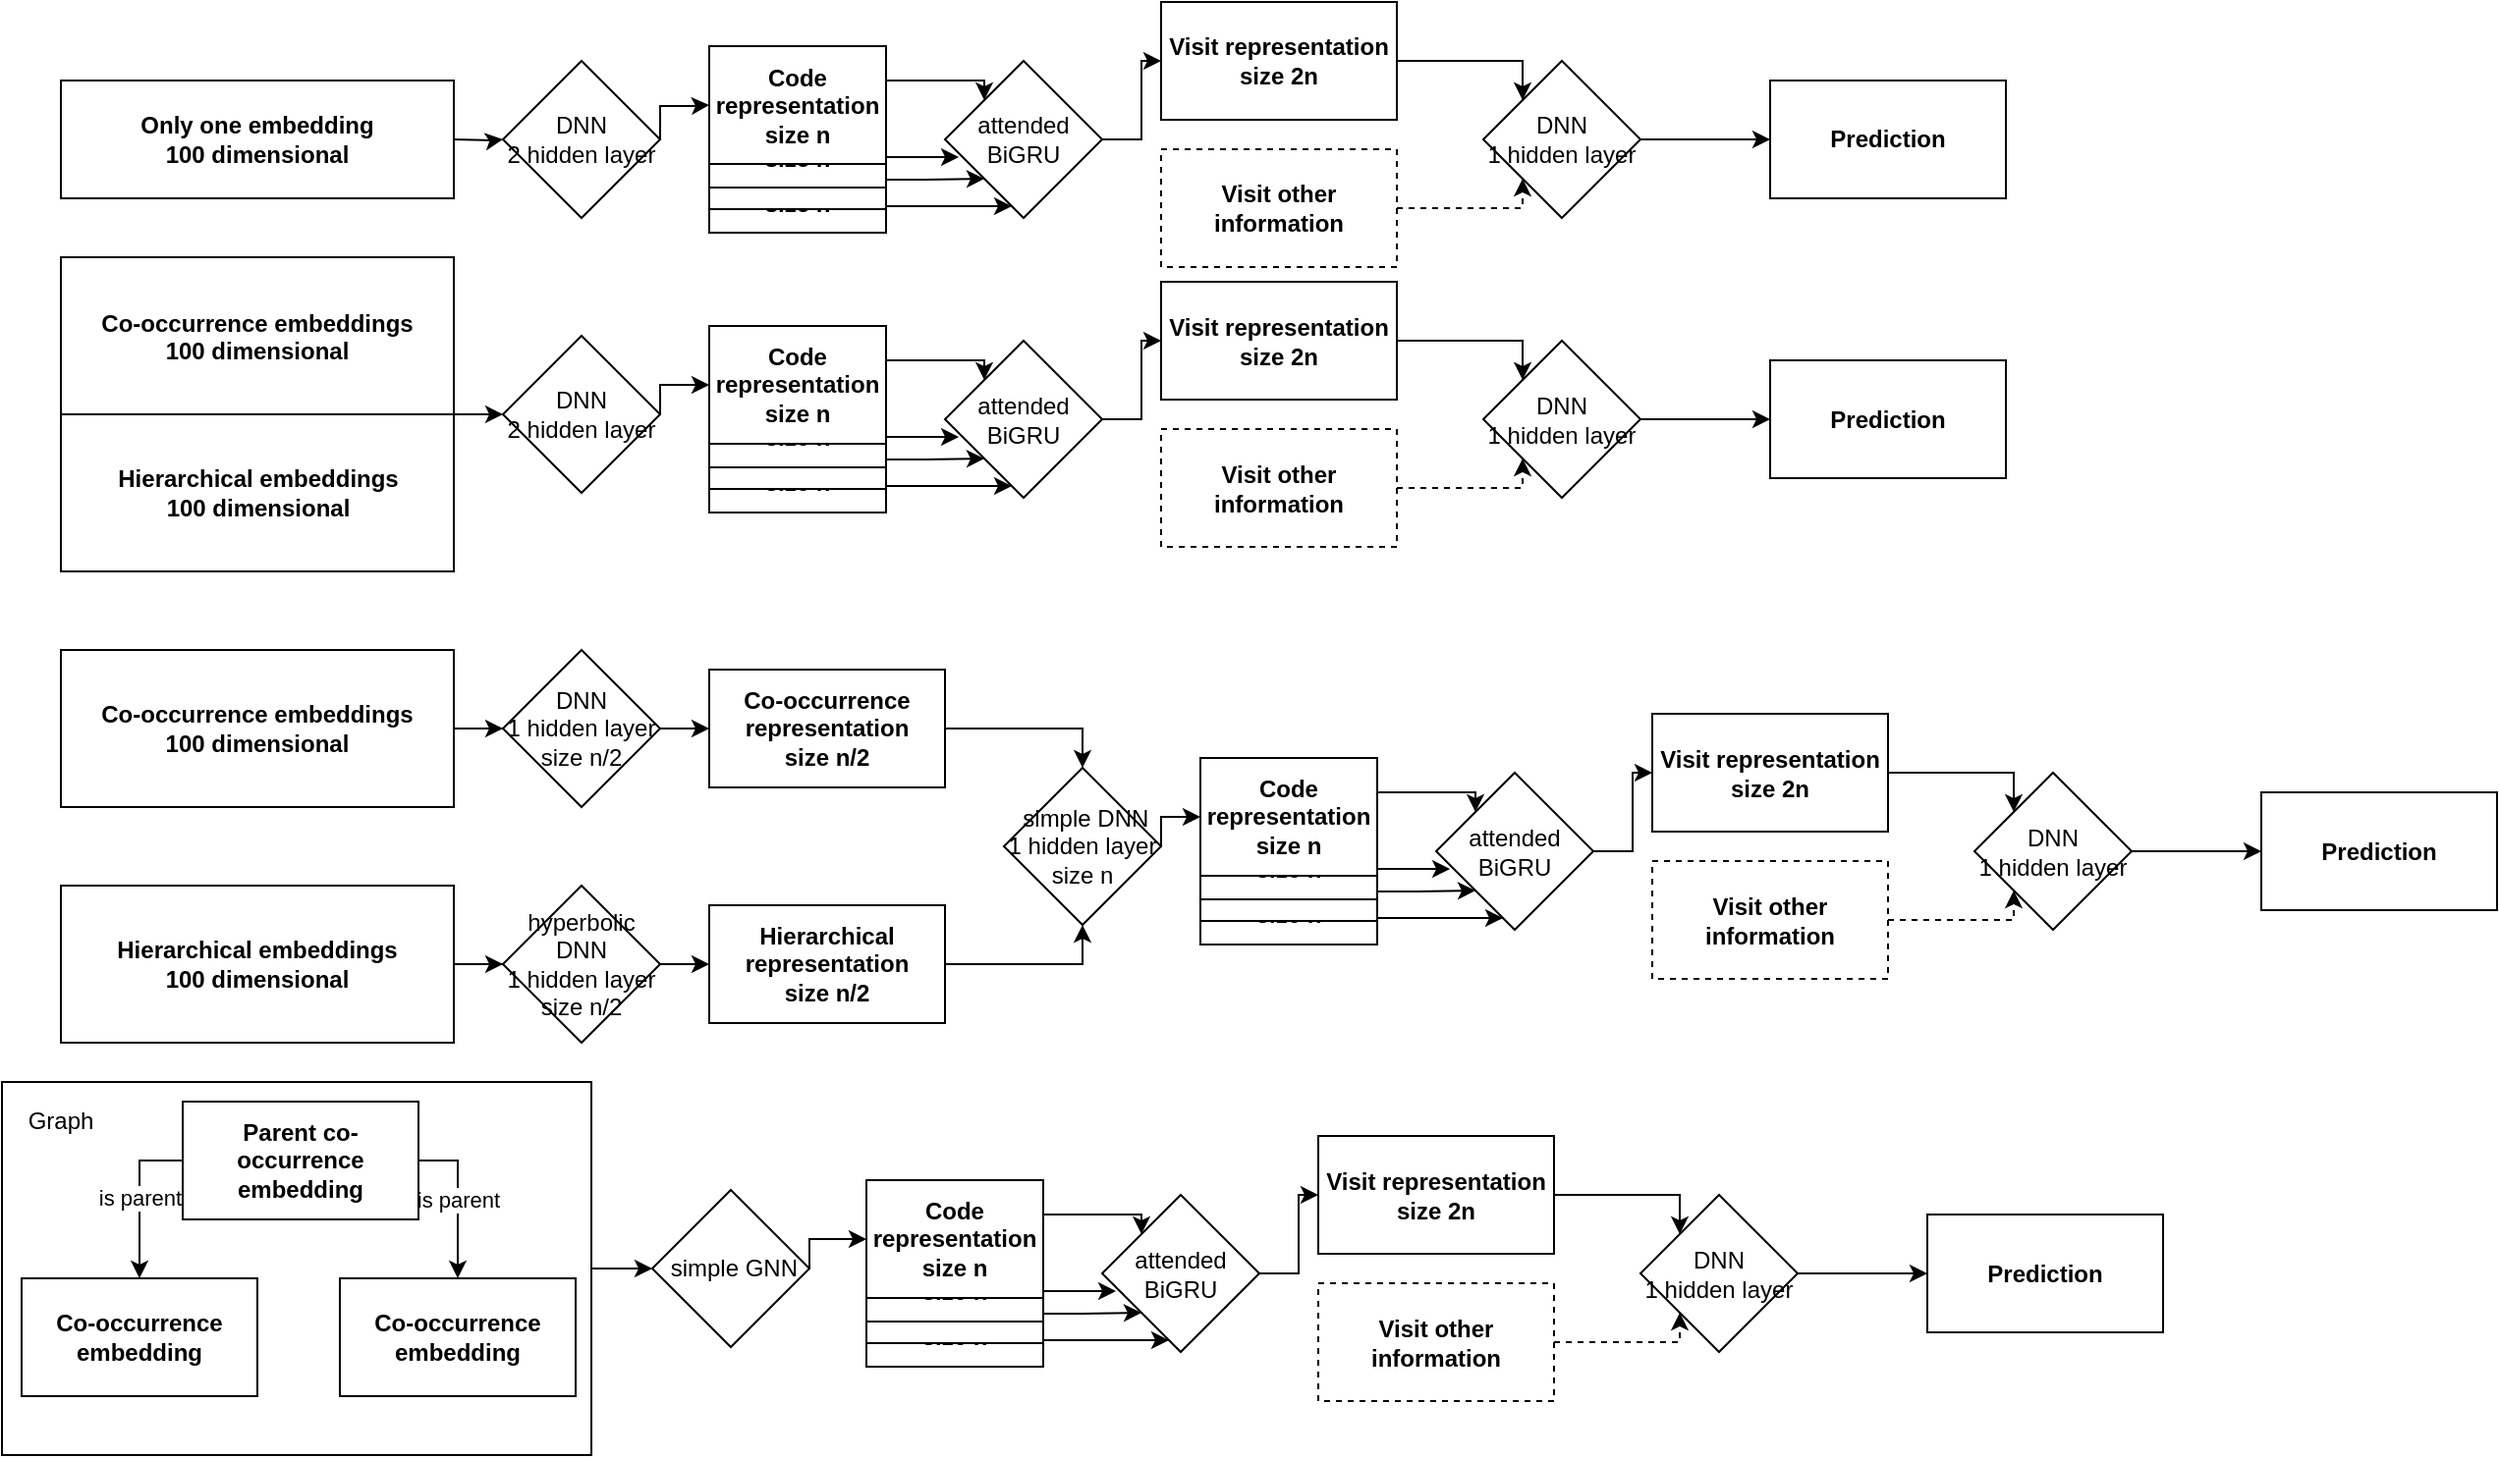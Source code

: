 <mxfile version="15.0.2" type="github">
  <diagram id="6sZhVHqrOldBBV8Sgixf" name="Page-1">
    <mxGraphModel dx="1422" dy="761" grid="1" gridSize="10" guides="1" tooltips="1" connect="1" arrows="1" fold="1" page="1" pageScale="1" pageWidth="1169" pageHeight="827" math="0" shadow="0">
      <root>
        <mxCell id="0" />
        <mxCell id="1" parent="0" />
        <mxCell id="wXlhwzKWuHDuEnuyMFGF-11" value="&lt;b&gt;Code&lt;br&gt;representation&lt;br&gt;size n&lt;/b&gt;" style="rounded=0;whiteSpace=wrap;html=1;" parent="1" vertex="1">
          <mxGeometry x="360" y="97.5" width="90" height="60" as="geometry" />
        </mxCell>
        <mxCell id="wXlhwzKWuHDuEnuyMFGF-15" style="edgeStyle=orthogonalEdgeStyle;rounded=0;orthogonalLoop=1;jettySize=auto;html=1;exitX=1;exitY=0.75;exitDx=0;exitDy=0;entryX=0;entryY=1;entryDx=0;entryDy=0;" parent="1" source="wXlhwzKWuHDuEnuyMFGF-10" target="17sBmVqKZD_n01gBbcV6-11" edge="1">
          <mxGeometry relative="1" as="geometry" />
        </mxCell>
        <mxCell id="wXlhwzKWuHDuEnuyMFGF-16" style="edgeStyle=orthogonalEdgeStyle;rounded=0;orthogonalLoop=1;jettySize=auto;html=1;exitX=1;exitY=1;exitDx=0;exitDy=0;entryX=0.425;entryY=0.925;entryDx=0;entryDy=0;entryPerimeter=0;" parent="1" source="wXlhwzKWuHDuEnuyMFGF-10" target="17sBmVqKZD_n01gBbcV6-11" edge="1">
          <mxGeometry relative="1" as="geometry">
            <Array as="points">
              <mxPoint x="450" y="144" />
            </Array>
          </mxGeometry>
        </mxCell>
        <mxCell id="wXlhwzKWuHDuEnuyMFGF-10" value="&lt;b&gt;Code&lt;br&gt;representation&lt;br&gt;size n&lt;/b&gt;" style="rounded=0;whiteSpace=wrap;html=1;" parent="1" vertex="1">
          <mxGeometry x="360" y="85.5" width="90" height="60" as="geometry" />
        </mxCell>
        <mxCell id="wXlhwzKWuHDuEnuyMFGF-9" value="&lt;b&gt;Code&lt;br&gt;representation&lt;br&gt;size n&lt;/b&gt;" style="rounded=0;whiteSpace=wrap;html=1;" parent="1" vertex="1">
          <mxGeometry x="360" y="74.5" width="90" height="60" as="geometry" />
        </mxCell>
        <mxCell id="wXlhwzKWuHDuEnuyMFGF-13" style="edgeStyle=orthogonalEdgeStyle;rounded=0;orthogonalLoop=1;jettySize=auto;html=1;exitX=1;exitY=0.5;exitDx=0;exitDy=0;entryX=0;entryY=0;entryDx=0;entryDy=0;" parent="1" source="wXlhwzKWuHDuEnuyMFGF-8" target="17sBmVqKZD_n01gBbcV6-11" edge="1">
          <mxGeometry relative="1" as="geometry">
            <Array as="points">
              <mxPoint x="450" y="80" />
              <mxPoint x="500" y="80" />
            </Array>
          </mxGeometry>
        </mxCell>
        <mxCell id="wXlhwzKWuHDuEnuyMFGF-14" style="edgeStyle=orthogonalEdgeStyle;rounded=0;orthogonalLoop=1;jettySize=auto;html=1;exitX=1;exitY=1;exitDx=0;exitDy=0;entryX=0.088;entryY=0.613;entryDx=0;entryDy=0;entryPerimeter=0;" parent="1" source="wXlhwzKWuHDuEnuyMFGF-8" target="17sBmVqKZD_n01gBbcV6-11" edge="1">
          <mxGeometry relative="1" as="geometry">
            <Array as="points">
              <mxPoint x="450" y="119" />
            </Array>
          </mxGeometry>
        </mxCell>
        <mxCell id="wXlhwzKWuHDuEnuyMFGF-8" value="&lt;b&gt;Code&lt;br&gt;representation&lt;br&gt;size n&lt;/b&gt;" style="rounded=0;whiteSpace=wrap;html=1;" parent="1" vertex="1">
          <mxGeometry x="360" y="62.5" width="90" height="60" as="geometry" />
        </mxCell>
        <mxCell id="dvjyUaMevtpLQw1vsttx-67" style="edgeStyle=orthogonalEdgeStyle;rounded=0;orthogonalLoop=1;jettySize=auto;html=1;exitX=1;exitY=0.5;exitDx=0;exitDy=0;entryX=0;entryY=0.5;entryDx=0;entryDy=0;" parent="1" source="dvjyUaMevtpLQw1vsttx-64" target="dvjyUaMevtpLQw1vsttx-66" edge="1">
          <mxGeometry relative="1" as="geometry" />
        </mxCell>
        <mxCell id="dvjyUaMevtpLQw1vsttx-64" value="" style="rounded=0;whiteSpace=wrap;html=1;" parent="1" vertex="1">
          <mxGeometry y="590" width="300" height="190" as="geometry" />
        </mxCell>
        <mxCell id="dvjyUaMevtpLQw1vsttx-3" style="edgeStyle=orthogonalEdgeStyle;rounded=0;orthogonalLoop=1;jettySize=auto;html=1;exitX=1;exitY=0.5;exitDx=0;exitDy=0;" parent="1" source="dvjyUaMevtpLQw1vsttx-1" target="dvjyUaMevtpLQw1vsttx-4" edge="1">
          <mxGeometry relative="1" as="geometry">
            <mxPoint x="320" y="250" as="targetPoint" />
          </mxGeometry>
        </mxCell>
        <mxCell id="dvjyUaMevtpLQw1vsttx-1" value="Co-occurrence embeddings&#xa;100 dimensional" style="swimlane;startSize=80;" parent="1" vertex="1">
          <mxGeometry x="30" y="170" width="200" height="160" as="geometry">
            <mxRectangle x="470" y="240" width="190" height="80" as="alternateBounds" />
          </mxGeometry>
        </mxCell>
        <mxCell id="dvjyUaMevtpLQw1vsttx-5" style="edgeStyle=orthogonalEdgeStyle;rounded=0;orthogonalLoop=1;jettySize=auto;html=1;exitX=1;exitY=0.5;exitDx=0;exitDy=0;entryX=0;entryY=0.5;entryDx=0;entryDy=0;" parent="1" source="dvjyUaMevtpLQw1vsttx-4" target="wXlhwzKWuHDuEnuyMFGF-24" edge="1">
          <mxGeometry relative="1" as="geometry">
            <mxPoint x="360" y="250" as="targetPoint" />
            <Array as="points">
              <mxPoint x="335" y="235" />
            </Array>
          </mxGeometry>
        </mxCell>
        <mxCell id="dvjyUaMevtpLQw1vsttx-4" value="DNN&lt;br&gt;2 hidden layer" style="rhombus;whiteSpace=wrap;html=1;" parent="1" vertex="1">
          <mxGeometry x="255" y="210" width="80" height="80" as="geometry" />
        </mxCell>
        <mxCell id="dvjyUaMevtpLQw1vsttx-2" value="&lt;b&gt;Hierarchical embeddings&lt;br&gt;100 dimensional&lt;br&gt;&lt;/b&gt;" style="text;html=1;align=center;verticalAlign=middle;resizable=0;points=[];autosize=1;strokeColor=none;rotation=0;" parent="1" vertex="1">
          <mxGeometry x="50" y="275" width="160" height="30" as="geometry" />
        </mxCell>
        <mxCell id="dvjyUaMevtpLQw1vsttx-14" style="edgeStyle=orthogonalEdgeStyle;rounded=0;orthogonalLoop=1;jettySize=auto;html=1;exitX=1;exitY=0.5;exitDx=0;exitDy=0;" parent="1" source="dvjyUaMevtpLQw1vsttx-26" target="dvjyUaMevtpLQw1vsttx-17" edge="1">
          <mxGeometry relative="1" as="geometry">
            <mxPoint x="320" y="450" as="targetPoint" />
            <mxPoint x="230" y="450" as="sourcePoint" />
          </mxGeometry>
        </mxCell>
        <mxCell id="dvjyUaMevtpLQw1vsttx-16" style="edgeStyle=orthogonalEdgeStyle;rounded=0;orthogonalLoop=1;jettySize=auto;html=1;exitX=1;exitY=0.5;exitDx=0;exitDy=0;entryX=0;entryY=0.5;entryDx=0;entryDy=0;" parent="1" source="dvjyUaMevtpLQw1vsttx-17" target="dvjyUaMevtpLQw1vsttx-33" edge="1">
          <mxGeometry relative="1" as="geometry">
            <mxPoint x="400" y="450" as="targetPoint" />
          </mxGeometry>
        </mxCell>
        <mxCell id="dvjyUaMevtpLQw1vsttx-28" value="" style="edgeStyle=orthogonalEdgeStyle;rounded=0;orthogonalLoop=1;jettySize=auto;html=1;" parent="1" source="dvjyUaMevtpLQw1vsttx-17" edge="1">
          <mxGeometry relative="1" as="geometry">
            <mxPoint x="175" y="410" as="targetPoint" />
          </mxGeometry>
        </mxCell>
        <mxCell id="dvjyUaMevtpLQw1vsttx-17" value="DNN&lt;br&gt;1 hidden layer&lt;br&gt;size n/2" style="rhombus;whiteSpace=wrap;html=1;" parent="1" vertex="1">
          <mxGeometry x="255" y="370" width="80" height="80" as="geometry" />
        </mxCell>
        <mxCell id="dvjyUaMevtpLQw1vsttx-26" value="&lt;b&gt;Co-occurrence embeddings&lt;br&gt;100 dimensional&lt;br&gt;&lt;/b&gt;" style="rounded=0;whiteSpace=wrap;html=1;" parent="1" vertex="1">
          <mxGeometry x="30" y="370" width="200" height="80" as="geometry" />
        </mxCell>
        <mxCell id="dvjyUaMevtpLQw1vsttx-29" style="edgeStyle=orthogonalEdgeStyle;rounded=0;orthogonalLoop=1;jettySize=auto;html=1;exitX=1;exitY=0.5;exitDx=0;exitDy=0;" parent="1" source="dvjyUaMevtpLQw1vsttx-32" target="dvjyUaMevtpLQw1vsttx-31" edge="1">
          <mxGeometry relative="1" as="geometry">
            <mxPoint x="320" y="570" as="targetPoint" />
            <mxPoint x="230" y="570" as="sourcePoint" />
          </mxGeometry>
        </mxCell>
        <mxCell id="dvjyUaMevtpLQw1vsttx-30" value="" style="edgeStyle=orthogonalEdgeStyle;rounded=0;orthogonalLoop=1;jettySize=auto;html=1;" parent="1" source="dvjyUaMevtpLQw1vsttx-31" edge="1">
          <mxGeometry relative="1" as="geometry">
            <mxPoint x="175" y="530" as="targetPoint" />
          </mxGeometry>
        </mxCell>
        <mxCell id="dvjyUaMevtpLQw1vsttx-36" style="edgeStyle=orthogonalEdgeStyle;rounded=0;orthogonalLoop=1;jettySize=auto;html=1;exitX=1;exitY=0.5;exitDx=0;exitDy=0;entryX=0;entryY=0.5;entryDx=0;entryDy=0;" parent="1" source="dvjyUaMevtpLQw1vsttx-31" target="dvjyUaMevtpLQw1vsttx-35" edge="1">
          <mxGeometry relative="1" as="geometry" />
        </mxCell>
        <mxCell id="dvjyUaMevtpLQw1vsttx-31" value="hyperbolic DNN&lt;br&gt;1 hidden layer&lt;br&gt;size n/2" style="rhombus;whiteSpace=wrap;html=1;" parent="1" vertex="1">
          <mxGeometry x="255" y="490" width="80" height="80" as="geometry" />
        </mxCell>
        <mxCell id="dvjyUaMevtpLQw1vsttx-32" value="&lt;b&gt;Hierarchical embeddings&lt;br&gt;100 dimensional&lt;br&gt;&lt;/b&gt;" style="rounded=0;whiteSpace=wrap;html=1;" parent="1" vertex="1">
          <mxGeometry x="30" y="490" width="200" height="80" as="geometry" />
        </mxCell>
        <mxCell id="dvjyUaMevtpLQw1vsttx-38" style="edgeStyle=orthogonalEdgeStyle;rounded=0;orthogonalLoop=1;jettySize=auto;html=1;exitX=1;exitY=0.5;exitDx=0;exitDy=0;entryX=0.5;entryY=0;entryDx=0;entryDy=0;" parent="1" source="dvjyUaMevtpLQw1vsttx-33" target="dvjyUaMevtpLQw1vsttx-52" edge="1">
          <mxGeometry relative="1" as="geometry">
            <mxPoint x="560" y="430" as="targetPoint" />
          </mxGeometry>
        </mxCell>
        <mxCell id="dvjyUaMevtpLQw1vsttx-33" value="&lt;b&gt;Co-occurrence representation&lt;br&gt;size n/2&lt;br&gt;&lt;/b&gt;" style="rounded=0;whiteSpace=wrap;html=1;" parent="1" vertex="1">
          <mxGeometry x="360" y="380" width="120" height="60" as="geometry" />
        </mxCell>
        <mxCell id="dvjyUaMevtpLQw1vsttx-37" style="edgeStyle=orthogonalEdgeStyle;rounded=0;orthogonalLoop=1;jettySize=auto;html=1;exitX=1;exitY=0.5;exitDx=0;exitDy=0;entryX=0.5;entryY=1;entryDx=0;entryDy=0;" parent="1" source="dvjyUaMevtpLQw1vsttx-35" target="dvjyUaMevtpLQw1vsttx-52" edge="1">
          <mxGeometry relative="1" as="geometry">
            <mxPoint x="560" y="510" as="targetPoint" />
          </mxGeometry>
        </mxCell>
        <mxCell id="dvjyUaMevtpLQw1vsttx-35" value="&lt;b&gt;Hierarchical representation&lt;br&gt;size n/2&lt;br&gt;&lt;/b&gt;" style="rounded=0;whiteSpace=wrap;html=1;" parent="1" vertex="1">
          <mxGeometry x="360" y="500" width="120" height="60" as="geometry" />
        </mxCell>
        <mxCell id="dvjyUaMevtpLQw1vsttx-51" style="edgeStyle=orthogonalEdgeStyle;rounded=0;orthogonalLoop=1;jettySize=auto;html=1;exitX=1;exitY=0.5;exitDx=0;exitDy=0;entryX=0;entryY=0.5;entryDx=0;entryDy=0;" parent="1" source="dvjyUaMevtpLQw1vsttx-52" target="wXlhwzKWuHDuEnuyMFGF-42" edge="1">
          <mxGeometry relative="1" as="geometry">
            <mxPoint x="615" y="470" as="targetPoint" />
            <Array as="points">
              <mxPoint x="590" y="455" />
            </Array>
          </mxGeometry>
        </mxCell>
        <mxCell id="dvjyUaMevtpLQw1vsttx-52" value="&amp;nbsp;simple DNN&lt;br&gt;1 hidden layer&lt;br&gt;size n" style="rhombus;whiteSpace=wrap;html=1;" parent="1" vertex="1">
          <mxGeometry x="510" y="430" width="80" height="80" as="geometry" />
        </mxCell>
        <mxCell id="dvjyUaMevtpLQw1vsttx-58" value="&lt;b&gt;Co-occurrence embedding&lt;/b&gt;" style="rounded=0;whiteSpace=wrap;html=1;" parent="1" vertex="1">
          <mxGeometry x="10" y="690" width="120" height="60" as="geometry" />
        </mxCell>
        <mxCell id="dvjyUaMevtpLQw1vsttx-59" value="&lt;b&gt;Co-occurrence embedding&lt;/b&gt;" style="rounded=0;whiteSpace=wrap;html=1;" parent="1" vertex="1">
          <mxGeometry x="172" y="690" width="120" height="60" as="geometry" />
        </mxCell>
        <mxCell id="dvjyUaMevtpLQw1vsttx-61" value="is parent" style="edgeStyle=orthogonalEdgeStyle;rounded=0;orthogonalLoop=1;jettySize=auto;html=1;exitX=0;exitY=0.5;exitDx=0;exitDy=0;entryX=0.5;entryY=0;entryDx=0;entryDy=0;" parent="1" source="dvjyUaMevtpLQw1vsttx-60" target="dvjyUaMevtpLQw1vsttx-58" edge="1">
          <mxGeometry relative="1" as="geometry" />
        </mxCell>
        <mxCell id="dvjyUaMevtpLQw1vsttx-63" value="is parent" style="edgeStyle=orthogonalEdgeStyle;rounded=0;orthogonalLoop=1;jettySize=auto;html=1;exitX=1;exitY=0.5;exitDx=0;exitDy=0;entryX=0.5;entryY=0;entryDx=0;entryDy=0;" parent="1" source="dvjyUaMevtpLQw1vsttx-60" target="dvjyUaMevtpLQw1vsttx-59" edge="1">
          <mxGeometry relative="1" as="geometry" />
        </mxCell>
        <mxCell id="dvjyUaMevtpLQw1vsttx-60" value="&lt;b&gt;Parent co-occurrence embedding&lt;/b&gt;" style="rounded=0;whiteSpace=wrap;html=1;" parent="1" vertex="1">
          <mxGeometry x="92" y="600" width="120" height="60" as="geometry" />
        </mxCell>
        <mxCell id="dvjyUaMevtpLQw1vsttx-65" value="Graph" style="text;html=1;strokeColor=none;fillColor=none;align=center;verticalAlign=middle;whiteSpace=wrap;rounded=0;" parent="1" vertex="1">
          <mxGeometry x="10" y="600" width="40" height="20" as="geometry" />
        </mxCell>
        <mxCell id="dvjyUaMevtpLQw1vsttx-82" style="edgeStyle=orthogonalEdgeStyle;rounded=0;orthogonalLoop=1;jettySize=auto;html=1;exitX=1;exitY=0.5;exitDx=0;exitDy=0;entryX=0;entryY=0.5;entryDx=0;entryDy=0;" parent="1" source="dvjyUaMevtpLQw1vsttx-66" target="wXlhwzKWuHDuEnuyMFGF-60" edge="1">
          <mxGeometry relative="1" as="geometry">
            <mxPoint x="440" y="685" as="targetPoint" />
            <Array as="points">
              <mxPoint x="411" y="670" />
            </Array>
          </mxGeometry>
        </mxCell>
        <mxCell id="dvjyUaMevtpLQw1vsttx-66" value="&amp;nbsp;simple GNN" style="rhombus;whiteSpace=wrap;html=1;" parent="1" vertex="1">
          <mxGeometry x="331" y="645" width="80" height="80" as="geometry" />
        </mxCell>
        <mxCell id="17sBmVqKZD_n01gBbcV6-1" style="edgeStyle=orthogonalEdgeStyle;rounded=0;orthogonalLoop=1;jettySize=auto;html=1;exitX=1;exitY=0.5;exitDx=0;exitDy=0;" parent="1" target="17sBmVqKZD_n01gBbcV6-4" edge="1">
          <mxGeometry relative="1" as="geometry">
            <mxPoint x="320" y="110" as="targetPoint" />
            <mxPoint x="230" y="110" as="sourcePoint" />
          </mxGeometry>
        </mxCell>
        <mxCell id="wXlhwzKWuHDuEnuyMFGF-12" style="edgeStyle=orthogonalEdgeStyle;rounded=0;orthogonalLoop=1;jettySize=auto;html=1;exitX=1;exitY=0.5;exitDx=0;exitDy=0;entryX=0;entryY=0.5;entryDx=0;entryDy=0;" parent="1" source="17sBmVqKZD_n01gBbcV6-4" target="wXlhwzKWuHDuEnuyMFGF-8" edge="1">
          <mxGeometry relative="1" as="geometry">
            <Array as="points">
              <mxPoint x="335" y="93" />
              <mxPoint x="350" y="93" />
            </Array>
          </mxGeometry>
        </mxCell>
        <mxCell id="17sBmVqKZD_n01gBbcV6-4" value="DNN&lt;br&gt;2 hidden layer" style="rhombus;whiteSpace=wrap;html=1;" parent="1" vertex="1">
          <mxGeometry x="255" y="70" width="80" height="80" as="geometry" />
        </mxCell>
        <mxCell id="17sBmVqKZD_n01gBbcV6-8" style="edgeStyle=orthogonalEdgeStyle;rounded=0;orthogonalLoop=1;jettySize=auto;html=1;exitX=0.5;exitY=1;exitDx=0;exitDy=0;" parent="1" edge="1">
          <mxGeometry relative="1" as="geometry">
            <mxPoint x="405" y="112.5" as="sourcePoint" />
            <mxPoint x="405" y="112.5" as="targetPoint" />
          </mxGeometry>
        </mxCell>
        <mxCell id="wXlhwzKWuHDuEnuyMFGF-5" style="edgeStyle=orthogonalEdgeStyle;rounded=0;orthogonalLoop=1;jettySize=auto;html=1;exitX=1;exitY=0.5;exitDx=0;exitDy=0;entryX=0;entryY=0.5;entryDx=0;entryDy=0;" parent="1" source="17sBmVqKZD_n01gBbcV6-11" target="wXlhwzKWuHDuEnuyMFGF-1" edge="1">
          <mxGeometry relative="1" as="geometry" />
        </mxCell>
        <mxCell id="17sBmVqKZD_n01gBbcV6-11" value="attended&lt;br&gt;BiGRU" style="rhombus;whiteSpace=wrap;html=1;" parent="1" vertex="1">
          <mxGeometry x="480" y="70" width="80" height="80" as="geometry" />
        </mxCell>
        <mxCell id="17sBmVqKZD_n01gBbcV6-12" value="&lt;b&gt;Prediction&lt;/b&gt;" style="rounded=0;whiteSpace=wrap;html=1;" parent="1" vertex="1">
          <mxGeometry x="900" y="80" width="120" height="60" as="geometry" />
        </mxCell>
        <mxCell id="17sBmVqKZD_n01gBbcV6-13" value="&lt;b&gt;Only one embedding&lt;br&gt;100 dimensional&lt;br&gt;&lt;/b&gt;" style="rounded=0;whiteSpace=wrap;html=1;" parent="1" vertex="1">
          <mxGeometry x="30" y="80" width="200" height="60" as="geometry" />
        </mxCell>
        <mxCell id="wXlhwzKWuHDuEnuyMFGF-3" style="edgeStyle=orthogonalEdgeStyle;rounded=0;orthogonalLoop=1;jettySize=auto;html=1;exitX=1;exitY=0.5;exitDx=0;exitDy=0;entryX=0;entryY=0;entryDx=0;entryDy=0;" parent="1" source="wXlhwzKWuHDuEnuyMFGF-1" target="wXlhwzKWuHDuEnuyMFGF-2" edge="1">
          <mxGeometry relative="1" as="geometry">
            <Array as="points">
              <mxPoint x="774" y="70" />
            </Array>
          </mxGeometry>
        </mxCell>
        <mxCell id="wXlhwzKWuHDuEnuyMFGF-1" value="&lt;b&gt;Visit representation&lt;br&gt;size 2n&lt;/b&gt;" style="rounded=0;whiteSpace=wrap;html=1;" parent="1" vertex="1">
          <mxGeometry x="590" y="40" width="120" height="60" as="geometry" />
        </mxCell>
        <mxCell id="wXlhwzKWuHDuEnuyMFGF-4" style="edgeStyle=orthogonalEdgeStyle;rounded=0;orthogonalLoop=1;jettySize=auto;html=1;exitX=1;exitY=0.5;exitDx=0;exitDy=0;entryX=0;entryY=0.5;entryDx=0;entryDy=0;" parent="1" source="wXlhwzKWuHDuEnuyMFGF-2" target="17sBmVqKZD_n01gBbcV6-12" edge="1">
          <mxGeometry relative="1" as="geometry" />
        </mxCell>
        <mxCell id="wXlhwzKWuHDuEnuyMFGF-2" value="DNN&lt;br&gt;1 hidden layer" style="rhombus;whiteSpace=wrap;html=1;" parent="1" vertex="1">
          <mxGeometry x="754" y="70" width="80" height="80" as="geometry" />
        </mxCell>
        <mxCell id="wXlhwzKWuHDuEnuyMFGF-7" style="edgeStyle=orthogonalEdgeStyle;rounded=0;orthogonalLoop=1;jettySize=auto;html=1;exitX=1;exitY=0.5;exitDx=0;exitDy=0;entryX=0;entryY=1;entryDx=0;entryDy=0;dashed=1;" parent="1" source="wXlhwzKWuHDuEnuyMFGF-6" target="wXlhwzKWuHDuEnuyMFGF-2" edge="1">
          <mxGeometry relative="1" as="geometry">
            <Array as="points">
              <mxPoint x="774" y="145" />
            </Array>
          </mxGeometry>
        </mxCell>
        <mxCell id="wXlhwzKWuHDuEnuyMFGF-6" value="&lt;b&gt;Visit other information&lt;br&gt;&lt;/b&gt;" style="rounded=0;whiteSpace=wrap;html=1;dashed=1;" parent="1" vertex="1">
          <mxGeometry x="590" y="115" width="120" height="60" as="geometry" />
        </mxCell>
        <mxCell id="wXlhwzKWuHDuEnuyMFGF-17" value="&lt;b&gt;Code&lt;br&gt;representation&lt;br&gt;size n&lt;/b&gt;" style="rounded=0;whiteSpace=wrap;html=1;" parent="1" vertex="1">
          <mxGeometry x="360" y="240" width="90" height="60" as="geometry" />
        </mxCell>
        <mxCell id="wXlhwzKWuHDuEnuyMFGF-18" style="edgeStyle=orthogonalEdgeStyle;rounded=0;orthogonalLoop=1;jettySize=auto;html=1;exitX=1;exitY=0.75;exitDx=0;exitDy=0;entryX=0;entryY=1;entryDx=0;entryDy=0;" parent="1" source="wXlhwzKWuHDuEnuyMFGF-20" target="wXlhwzKWuHDuEnuyMFGF-27" edge="1">
          <mxGeometry relative="1" as="geometry" />
        </mxCell>
        <mxCell id="wXlhwzKWuHDuEnuyMFGF-19" style="edgeStyle=orthogonalEdgeStyle;rounded=0;orthogonalLoop=1;jettySize=auto;html=1;exitX=1;exitY=1;exitDx=0;exitDy=0;entryX=0.425;entryY=0.925;entryDx=0;entryDy=0;entryPerimeter=0;" parent="1" source="wXlhwzKWuHDuEnuyMFGF-20" target="wXlhwzKWuHDuEnuyMFGF-27" edge="1">
          <mxGeometry relative="1" as="geometry">
            <Array as="points">
              <mxPoint x="450" y="286.5" />
            </Array>
          </mxGeometry>
        </mxCell>
        <mxCell id="wXlhwzKWuHDuEnuyMFGF-20" value="&lt;b&gt;Code&lt;br&gt;representation&lt;br&gt;size n&lt;/b&gt;" style="rounded=0;whiteSpace=wrap;html=1;" parent="1" vertex="1">
          <mxGeometry x="360" y="228" width="90" height="60" as="geometry" />
        </mxCell>
        <mxCell id="wXlhwzKWuHDuEnuyMFGF-21" value="&lt;b&gt;Code&lt;br&gt;representation&lt;br&gt;size n&lt;/b&gt;" style="rounded=0;whiteSpace=wrap;html=1;" parent="1" vertex="1">
          <mxGeometry x="360" y="217" width="90" height="60" as="geometry" />
        </mxCell>
        <mxCell id="wXlhwzKWuHDuEnuyMFGF-22" style="edgeStyle=orthogonalEdgeStyle;rounded=0;orthogonalLoop=1;jettySize=auto;html=1;exitX=1;exitY=0.5;exitDx=0;exitDy=0;entryX=0;entryY=0;entryDx=0;entryDy=0;" parent="1" source="wXlhwzKWuHDuEnuyMFGF-24" target="wXlhwzKWuHDuEnuyMFGF-27" edge="1">
          <mxGeometry relative="1" as="geometry">
            <Array as="points">
              <mxPoint x="450" y="222.5" />
              <mxPoint x="500" y="222.5" />
            </Array>
          </mxGeometry>
        </mxCell>
        <mxCell id="wXlhwzKWuHDuEnuyMFGF-23" style="edgeStyle=orthogonalEdgeStyle;rounded=0;orthogonalLoop=1;jettySize=auto;html=1;exitX=1;exitY=1;exitDx=0;exitDy=0;entryX=0.088;entryY=0.613;entryDx=0;entryDy=0;entryPerimeter=0;" parent="1" source="wXlhwzKWuHDuEnuyMFGF-24" target="wXlhwzKWuHDuEnuyMFGF-27" edge="1">
          <mxGeometry relative="1" as="geometry">
            <Array as="points">
              <mxPoint x="450" y="261.5" />
            </Array>
          </mxGeometry>
        </mxCell>
        <mxCell id="wXlhwzKWuHDuEnuyMFGF-24" value="&lt;b&gt;Code&lt;br&gt;representation&lt;br&gt;size n&lt;/b&gt;" style="rounded=0;whiteSpace=wrap;html=1;" parent="1" vertex="1">
          <mxGeometry x="360" y="205" width="90" height="60" as="geometry" />
        </mxCell>
        <mxCell id="wXlhwzKWuHDuEnuyMFGF-25" style="edgeStyle=orthogonalEdgeStyle;rounded=0;orthogonalLoop=1;jettySize=auto;html=1;exitX=0.5;exitY=1;exitDx=0;exitDy=0;" parent="1" edge="1">
          <mxGeometry relative="1" as="geometry">
            <mxPoint x="405" y="255" as="sourcePoint" />
            <mxPoint x="405" y="255" as="targetPoint" />
          </mxGeometry>
        </mxCell>
        <mxCell id="wXlhwzKWuHDuEnuyMFGF-26" style="edgeStyle=orthogonalEdgeStyle;rounded=0;orthogonalLoop=1;jettySize=auto;html=1;exitX=1;exitY=0.5;exitDx=0;exitDy=0;entryX=0;entryY=0.5;entryDx=0;entryDy=0;" parent="1" source="wXlhwzKWuHDuEnuyMFGF-27" target="wXlhwzKWuHDuEnuyMFGF-30" edge="1">
          <mxGeometry relative="1" as="geometry" />
        </mxCell>
        <mxCell id="wXlhwzKWuHDuEnuyMFGF-27" value="attended&lt;br&gt;BiGRU" style="rhombus;whiteSpace=wrap;html=1;" parent="1" vertex="1">
          <mxGeometry x="480" y="212.5" width="80" height="80" as="geometry" />
        </mxCell>
        <mxCell id="wXlhwzKWuHDuEnuyMFGF-28" value="&lt;b&gt;Prediction&lt;/b&gt;" style="rounded=0;whiteSpace=wrap;html=1;" parent="1" vertex="1">
          <mxGeometry x="900" y="222.5" width="120" height="60" as="geometry" />
        </mxCell>
        <mxCell id="wXlhwzKWuHDuEnuyMFGF-29" style="edgeStyle=orthogonalEdgeStyle;rounded=0;orthogonalLoop=1;jettySize=auto;html=1;exitX=1;exitY=0.5;exitDx=0;exitDy=0;entryX=0;entryY=0;entryDx=0;entryDy=0;" parent="1" source="wXlhwzKWuHDuEnuyMFGF-30" target="wXlhwzKWuHDuEnuyMFGF-32" edge="1">
          <mxGeometry relative="1" as="geometry">
            <Array as="points">
              <mxPoint x="774" y="212.5" />
            </Array>
          </mxGeometry>
        </mxCell>
        <mxCell id="wXlhwzKWuHDuEnuyMFGF-30" value="&lt;b&gt;Visit representation&lt;br&gt;size 2n&lt;/b&gt;" style="rounded=0;whiteSpace=wrap;html=1;" parent="1" vertex="1">
          <mxGeometry x="590" y="182.5" width="120" height="60" as="geometry" />
        </mxCell>
        <mxCell id="wXlhwzKWuHDuEnuyMFGF-31" style="edgeStyle=orthogonalEdgeStyle;rounded=0;orthogonalLoop=1;jettySize=auto;html=1;exitX=1;exitY=0.5;exitDx=0;exitDy=0;entryX=0;entryY=0.5;entryDx=0;entryDy=0;" parent="1" source="wXlhwzKWuHDuEnuyMFGF-32" target="wXlhwzKWuHDuEnuyMFGF-28" edge="1">
          <mxGeometry relative="1" as="geometry" />
        </mxCell>
        <mxCell id="wXlhwzKWuHDuEnuyMFGF-32" value="DNN&lt;br&gt;1 hidden layer" style="rhombus;whiteSpace=wrap;html=1;" parent="1" vertex="1">
          <mxGeometry x="754" y="212.5" width="80" height="80" as="geometry" />
        </mxCell>
        <mxCell id="wXlhwzKWuHDuEnuyMFGF-33" style="edgeStyle=orthogonalEdgeStyle;rounded=0;orthogonalLoop=1;jettySize=auto;html=1;exitX=1;exitY=0.5;exitDx=0;exitDy=0;entryX=0;entryY=1;entryDx=0;entryDy=0;dashed=1;" parent="1" source="wXlhwzKWuHDuEnuyMFGF-34" target="wXlhwzKWuHDuEnuyMFGF-32" edge="1">
          <mxGeometry relative="1" as="geometry">
            <Array as="points">
              <mxPoint x="774" y="287.5" />
            </Array>
          </mxGeometry>
        </mxCell>
        <mxCell id="wXlhwzKWuHDuEnuyMFGF-34" value="&lt;b&gt;Visit other information&lt;br&gt;&lt;/b&gt;" style="rounded=0;whiteSpace=wrap;html=1;dashed=1;" parent="1" vertex="1">
          <mxGeometry x="590" y="257.5" width="120" height="60" as="geometry" />
        </mxCell>
        <mxCell id="wXlhwzKWuHDuEnuyMFGF-35" value="&lt;b&gt;Code&lt;br&gt;representation&lt;br&gt;size n&lt;/b&gt;" style="rounded=0;whiteSpace=wrap;html=1;" parent="1" vertex="1">
          <mxGeometry x="610" y="460" width="90" height="60" as="geometry" />
        </mxCell>
        <mxCell id="wXlhwzKWuHDuEnuyMFGF-36" style="edgeStyle=orthogonalEdgeStyle;rounded=0;orthogonalLoop=1;jettySize=auto;html=1;exitX=1;exitY=0.75;exitDx=0;exitDy=0;entryX=0;entryY=1;entryDx=0;entryDy=0;" parent="1" source="wXlhwzKWuHDuEnuyMFGF-38" target="wXlhwzKWuHDuEnuyMFGF-45" edge="1">
          <mxGeometry relative="1" as="geometry" />
        </mxCell>
        <mxCell id="wXlhwzKWuHDuEnuyMFGF-37" style="edgeStyle=orthogonalEdgeStyle;rounded=0;orthogonalLoop=1;jettySize=auto;html=1;exitX=1;exitY=1;exitDx=0;exitDy=0;entryX=0.425;entryY=0.925;entryDx=0;entryDy=0;entryPerimeter=0;" parent="1" source="wXlhwzKWuHDuEnuyMFGF-38" target="wXlhwzKWuHDuEnuyMFGF-45" edge="1">
          <mxGeometry relative="1" as="geometry">
            <Array as="points">
              <mxPoint x="700" y="506.5" />
            </Array>
          </mxGeometry>
        </mxCell>
        <mxCell id="wXlhwzKWuHDuEnuyMFGF-38" value="&lt;b&gt;Code&lt;br&gt;representation&lt;br&gt;size n&lt;/b&gt;" style="rounded=0;whiteSpace=wrap;html=1;" parent="1" vertex="1">
          <mxGeometry x="610" y="448" width="90" height="60" as="geometry" />
        </mxCell>
        <mxCell id="wXlhwzKWuHDuEnuyMFGF-39" value="&lt;b&gt;Code&lt;br&gt;representation&lt;br&gt;size n&lt;/b&gt;" style="rounded=0;whiteSpace=wrap;html=1;" parent="1" vertex="1">
          <mxGeometry x="610" y="437" width="90" height="60" as="geometry" />
        </mxCell>
        <mxCell id="wXlhwzKWuHDuEnuyMFGF-40" style="edgeStyle=orthogonalEdgeStyle;rounded=0;orthogonalLoop=1;jettySize=auto;html=1;exitX=1;exitY=0.5;exitDx=0;exitDy=0;entryX=0;entryY=0;entryDx=0;entryDy=0;" parent="1" source="wXlhwzKWuHDuEnuyMFGF-42" target="wXlhwzKWuHDuEnuyMFGF-45" edge="1">
          <mxGeometry relative="1" as="geometry">
            <Array as="points">
              <mxPoint x="700" y="442.5" />
              <mxPoint x="750" y="442.5" />
            </Array>
          </mxGeometry>
        </mxCell>
        <mxCell id="wXlhwzKWuHDuEnuyMFGF-41" style="edgeStyle=orthogonalEdgeStyle;rounded=0;orthogonalLoop=1;jettySize=auto;html=1;exitX=1;exitY=1;exitDx=0;exitDy=0;entryX=0.088;entryY=0.613;entryDx=0;entryDy=0;entryPerimeter=0;" parent="1" source="wXlhwzKWuHDuEnuyMFGF-42" target="wXlhwzKWuHDuEnuyMFGF-45" edge="1">
          <mxGeometry relative="1" as="geometry">
            <Array as="points">
              <mxPoint x="700" y="481.5" />
            </Array>
          </mxGeometry>
        </mxCell>
        <mxCell id="wXlhwzKWuHDuEnuyMFGF-42" value="&lt;b&gt;Code&lt;br&gt;representation&lt;br&gt;size n&lt;/b&gt;" style="rounded=0;whiteSpace=wrap;html=1;" parent="1" vertex="1">
          <mxGeometry x="610" y="425" width="90" height="60" as="geometry" />
        </mxCell>
        <mxCell id="wXlhwzKWuHDuEnuyMFGF-43" style="edgeStyle=orthogonalEdgeStyle;rounded=0;orthogonalLoop=1;jettySize=auto;html=1;exitX=0.5;exitY=1;exitDx=0;exitDy=0;" parent="1" edge="1">
          <mxGeometry relative="1" as="geometry">
            <mxPoint x="655" y="475" as="sourcePoint" />
            <mxPoint x="655" y="475" as="targetPoint" />
          </mxGeometry>
        </mxCell>
        <mxCell id="wXlhwzKWuHDuEnuyMFGF-44" style="edgeStyle=orthogonalEdgeStyle;rounded=0;orthogonalLoop=1;jettySize=auto;html=1;exitX=1;exitY=0.5;exitDx=0;exitDy=0;entryX=0;entryY=0.5;entryDx=0;entryDy=0;" parent="1" source="wXlhwzKWuHDuEnuyMFGF-45" target="wXlhwzKWuHDuEnuyMFGF-48" edge="1">
          <mxGeometry relative="1" as="geometry" />
        </mxCell>
        <mxCell id="wXlhwzKWuHDuEnuyMFGF-45" value="attended&lt;br&gt;BiGRU" style="rhombus;whiteSpace=wrap;html=1;" parent="1" vertex="1">
          <mxGeometry x="730" y="432.5" width="80" height="80" as="geometry" />
        </mxCell>
        <mxCell id="wXlhwzKWuHDuEnuyMFGF-46" value="&lt;b&gt;Prediction&lt;/b&gt;" style="rounded=0;whiteSpace=wrap;html=1;" parent="1" vertex="1">
          <mxGeometry x="1150" y="442.5" width="120" height="60" as="geometry" />
        </mxCell>
        <mxCell id="wXlhwzKWuHDuEnuyMFGF-47" style="edgeStyle=orthogonalEdgeStyle;rounded=0;orthogonalLoop=1;jettySize=auto;html=1;exitX=1;exitY=0.5;exitDx=0;exitDy=0;entryX=0;entryY=0;entryDx=0;entryDy=0;" parent="1" source="wXlhwzKWuHDuEnuyMFGF-48" target="wXlhwzKWuHDuEnuyMFGF-50" edge="1">
          <mxGeometry relative="1" as="geometry">
            <Array as="points">
              <mxPoint x="1024" y="432.5" />
            </Array>
          </mxGeometry>
        </mxCell>
        <mxCell id="wXlhwzKWuHDuEnuyMFGF-48" value="&lt;b&gt;Visit representation&lt;br&gt;size 2n&lt;/b&gt;" style="rounded=0;whiteSpace=wrap;html=1;" parent="1" vertex="1">
          <mxGeometry x="840" y="402.5" width="120" height="60" as="geometry" />
        </mxCell>
        <mxCell id="wXlhwzKWuHDuEnuyMFGF-49" style="edgeStyle=orthogonalEdgeStyle;rounded=0;orthogonalLoop=1;jettySize=auto;html=1;exitX=1;exitY=0.5;exitDx=0;exitDy=0;entryX=0;entryY=0.5;entryDx=0;entryDy=0;" parent="1" source="wXlhwzKWuHDuEnuyMFGF-50" target="wXlhwzKWuHDuEnuyMFGF-46" edge="1">
          <mxGeometry relative="1" as="geometry" />
        </mxCell>
        <mxCell id="wXlhwzKWuHDuEnuyMFGF-50" value="DNN&lt;br&gt;1 hidden layer" style="rhombus;whiteSpace=wrap;html=1;" parent="1" vertex="1">
          <mxGeometry x="1004" y="432.5" width="80" height="80" as="geometry" />
        </mxCell>
        <mxCell id="wXlhwzKWuHDuEnuyMFGF-51" style="edgeStyle=orthogonalEdgeStyle;rounded=0;orthogonalLoop=1;jettySize=auto;html=1;exitX=1;exitY=0.5;exitDx=0;exitDy=0;entryX=0;entryY=1;entryDx=0;entryDy=0;dashed=1;" parent="1" source="wXlhwzKWuHDuEnuyMFGF-52" target="wXlhwzKWuHDuEnuyMFGF-50" edge="1">
          <mxGeometry relative="1" as="geometry">
            <Array as="points">
              <mxPoint x="1024" y="507.5" />
            </Array>
          </mxGeometry>
        </mxCell>
        <mxCell id="wXlhwzKWuHDuEnuyMFGF-52" value="&lt;b&gt;Visit other information&lt;br&gt;&lt;/b&gt;" style="rounded=0;whiteSpace=wrap;html=1;dashed=1;" parent="1" vertex="1">
          <mxGeometry x="840" y="477.5" width="120" height="60" as="geometry" />
        </mxCell>
        <mxCell id="wXlhwzKWuHDuEnuyMFGF-53" value="&lt;b&gt;Code&lt;br&gt;representation&lt;br&gt;size n&lt;/b&gt;" style="rounded=0;whiteSpace=wrap;html=1;" parent="1" vertex="1">
          <mxGeometry x="440" y="675" width="90" height="60" as="geometry" />
        </mxCell>
        <mxCell id="wXlhwzKWuHDuEnuyMFGF-54" style="edgeStyle=orthogonalEdgeStyle;rounded=0;orthogonalLoop=1;jettySize=auto;html=1;exitX=1;exitY=0.75;exitDx=0;exitDy=0;entryX=0;entryY=1;entryDx=0;entryDy=0;" parent="1" source="wXlhwzKWuHDuEnuyMFGF-56" target="wXlhwzKWuHDuEnuyMFGF-63" edge="1">
          <mxGeometry relative="1" as="geometry" />
        </mxCell>
        <mxCell id="wXlhwzKWuHDuEnuyMFGF-55" style="edgeStyle=orthogonalEdgeStyle;rounded=0;orthogonalLoop=1;jettySize=auto;html=1;exitX=1;exitY=1;exitDx=0;exitDy=0;entryX=0.425;entryY=0.925;entryDx=0;entryDy=0;entryPerimeter=0;" parent="1" source="wXlhwzKWuHDuEnuyMFGF-56" target="wXlhwzKWuHDuEnuyMFGF-63" edge="1">
          <mxGeometry relative="1" as="geometry">
            <Array as="points">
              <mxPoint x="530" y="721.5" />
            </Array>
          </mxGeometry>
        </mxCell>
        <mxCell id="wXlhwzKWuHDuEnuyMFGF-56" value="&lt;b&gt;Code&lt;br&gt;representation&lt;br&gt;size n&lt;/b&gt;" style="rounded=0;whiteSpace=wrap;html=1;" parent="1" vertex="1">
          <mxGeometry x="440" y="663" width="90" height="60" as="geometry" />
        </mxCell>
        <mxCell id="wXlhwzKWuHDuEnuyMFGF-57" value="&lt;b&gt;Code&lt;br&gt;representation&lt;br&gt;size n&lt;/b&gt;" style="rounded=0;whiteSpace=wrap;html=1;" parent="1" vertex="1">
          <mxGeometry x="440" y="652" width="90" height="60" as="geometry" />
        </mxCell>
        <mxCell id="wXlhwzKWuHDuEnuyMFGF-58" style="edgeStyle=orthogonalEdgeStyle;rounded=0;orthogonalLoop=1;jettySize=auto;html=1;exitX=1;exitY=0.5;exitDx=0;exitDy=0;entryX=0;entryY=0;entryDx=0;entryDy=0;" parent="1" source="wXlhwzKWuHDuEnuyMFGF-60" target="wXlhwzKWuHDuEnuyMFGF-63" edge="1">
          <mxGeometry relative="1" as="geometry">
            <Array as="points">
              <mxPoint x="530" y="657.5" />
              <mxPoint x="580" y="657.5" />
            </Array>
          </mxGeometry>
        </mxCell>
        <mxCell id="wXlhwzKWuHDuEnuyMFGF-59" style="edgeStyle=orthogonalEdgeStyle;rounded=0;orthogonalLoop=1;jettySize=auto;html=1;exitX=1;exitY=1;exitDx=0;exitDy=0;entryX=0.088;entryY=0.613;entryDx=0;entryDy=0;entryPerimeter=0;" parent="1" source="wXlhwzKWuHDuEnuyMFGF-60" target="wXlhwzKWuHDuEnuyMFGF-63" edge="1">
          <mxGeometry relative="1" as="geometry">
            <Array as="points">
              <mxPoint x="530" y="696.5" />
            </Array>
          </mxGeometry>
        </mxCell>
        <mxCell id="wXlhwzKWuHDuEnuyMFGF-60" value="&lt;b&gt;Code&lt;br&gt;representation&lt;br&gt;size n&lt;/b&gt;" style="rounded=0;whiteSpace=wrap;html=1;" parent="1" vertex="1">
          <mxGeometry x="440" y="640" width="90" height="60" as="geometry" />
        </mxCell>
        <mxCell id="wXlhwzKWuHDuEnuyMFGF-61" style="edgeStyle=orthogonalEdgeStyle;rounded=0;orthogonalLoop=1;jettySize=auto;html=1;exitX=0.5;exitY=1;exitDx=0;exitDy=0;" parent="1" edge="1">
          <mxGeometry relative="1" as="geometry">
            <mxPoint x="485" y="690" as="sourcePoint" />
            <mxPoint x="485" y="690" as="targetPoint" />
          </mxGeometry>
        </mxCell>
        <mxCell id="wXlhwzKWuHDuEnuyMFGF-62" style="edgeStyle=orthogonalEdgeStyle;rounded=0;orthogonalLoop=1;jettySize=auto;html=1;exitX=1;exitY=0.5;exitDx=0;exitDy=0;entryX=0;entryY=0.5;entryDx=0;entryDy=0;" parent="1" source="wXlhwzKWuHDuEnuyMFGF-63" target="wXlhwzKWuHDuEnuyMFGF-66" edge="1">
          <mxGeometry relative="1" as="geometry" />
        </mxCell>
        <mxCell id="wXlhwzKWuHDuEnuyMFGF-63" value="attended&lt;br&gt;BiGRU" style="rhombus;whiteSpace=wrap;html=1;" parent="1" vertex="1">
          <mxGeometry x="560" y="647.5" width="80" height="80" as="geometry" />
        </mxCell>
        <mxCell id="wXlhwzKWuHDuEnuyMFGF-64" value="&lt;b&gt;Prediction&lt;/b&gt;" style="rounded=0;whiteSpace=wrap;html=1;" parent="1" vertex="1">
          <mxGeometry x="980" y="657.5" width="120" height="60" as="geometry" />
        </mxCell>
        <mxCell id="wXlhwzKWuHDuEnuyMFGF-65" style="edgeStyle=orthogonalEdgeStyle;rounded=0;orthogonalLoop=1;jettySize=auto;html=1;exitX=1;exitY=0.5;exitDx=0;exitDy=0;entryX=0;entryY=0;entryDx=0;entryDy=0;" parent="1" source="wXlhwzKWuHDuEnuyMFGF-66" target="wXlhwzKWuHDuEnuyMFGF-68" edge="1">
          <mxGeometry relative="1" as="geometry">
            <Array as="points">
              <mxPoint x="854" y="647.5" />
            </Array>
          </mxGeometry>
        </mxCell>
        <mxCell id="wXlhwzKWuHDuEnuyMFGF-66" value="&lt;b&gt;Visit representation size 2n&lt;/b&gt;" style="rounded=0;whiteSpace=wrap;html=1;" parent="1" vertex="1">
          <mxGeometry x="670" y="617.5" width="120" height="60" as="geometry" />
        </mxCell>
        <mxCell id="wXlhwzKWuHDuEnuyMFGF-67" style="edgeStyle=orthogonalEdgeStyle;rounded=0;orthogonalLoop=1;jettySize=auto;html=1;exitX=1;exitY=0.5;exitDx=0;exitDy=0;entryX=0;entryY=0.5;entryDx=0;entryDy=0;" parent="1" source="wXlhwzKWuHDuEnuyMFGF-68" target="wXlhwzKWuHDuEnuyMFGF-64" edge="1">
          <mxGeometry relative="1" as="geometry" />
        </mxCell>
        <mxCell id="wXlhwzKWuHDuEnuyMFGF-68" value="DNN&lt;br&gt;1 hidden layer" style="rhombus;whiteSpace=wrap;html=1;" parent="1" vertex="1">
          <mxGeometry x="834" y="647.5" width="80" height="80" as="geometry" />
        </mxCell>
        <mxCell id="wXlhwzKWuHDuEnuyMFGF-69" style="edgeStyle=orthogonalEdgeStyle;rounded=0;orthogonalLoop=1;jettySize=auto;html=1;exitX=1;exitY=0.5;exitDx=0;exitDy=0;entryX=0;entryY=1;entryDx=0;entryDy=0;dashed=1;" parent="1" source="wXlhwzKWuHDuEnuyMFGF-70" target="wXlhwzKWuHDuEnuyMFGF-68" edge="1">
          <mxGeometry relative="1" as="geometry">
            <Array as="points">
              <mxPoint x="854" y="722.5" />
            </Array>
          </mxGeometry>
        </mxCell>
        <mxCell id="wXlhwzKWuHDuEnuyMFGF-70" value="&lt;b&gt;Visit other information&lt;br&gt;&lt;/b&gt;" style="rounded=0;whiteSpace=wrap;html=1;dashed=1;" parent="1" vertex="1">
          <mxGeometry x="670" y="692.5" width="120" height="60" as="geometry" />
        </mxCell>
      </root>
    </mxGraphModel>
  </diagram>
</mxfile>
